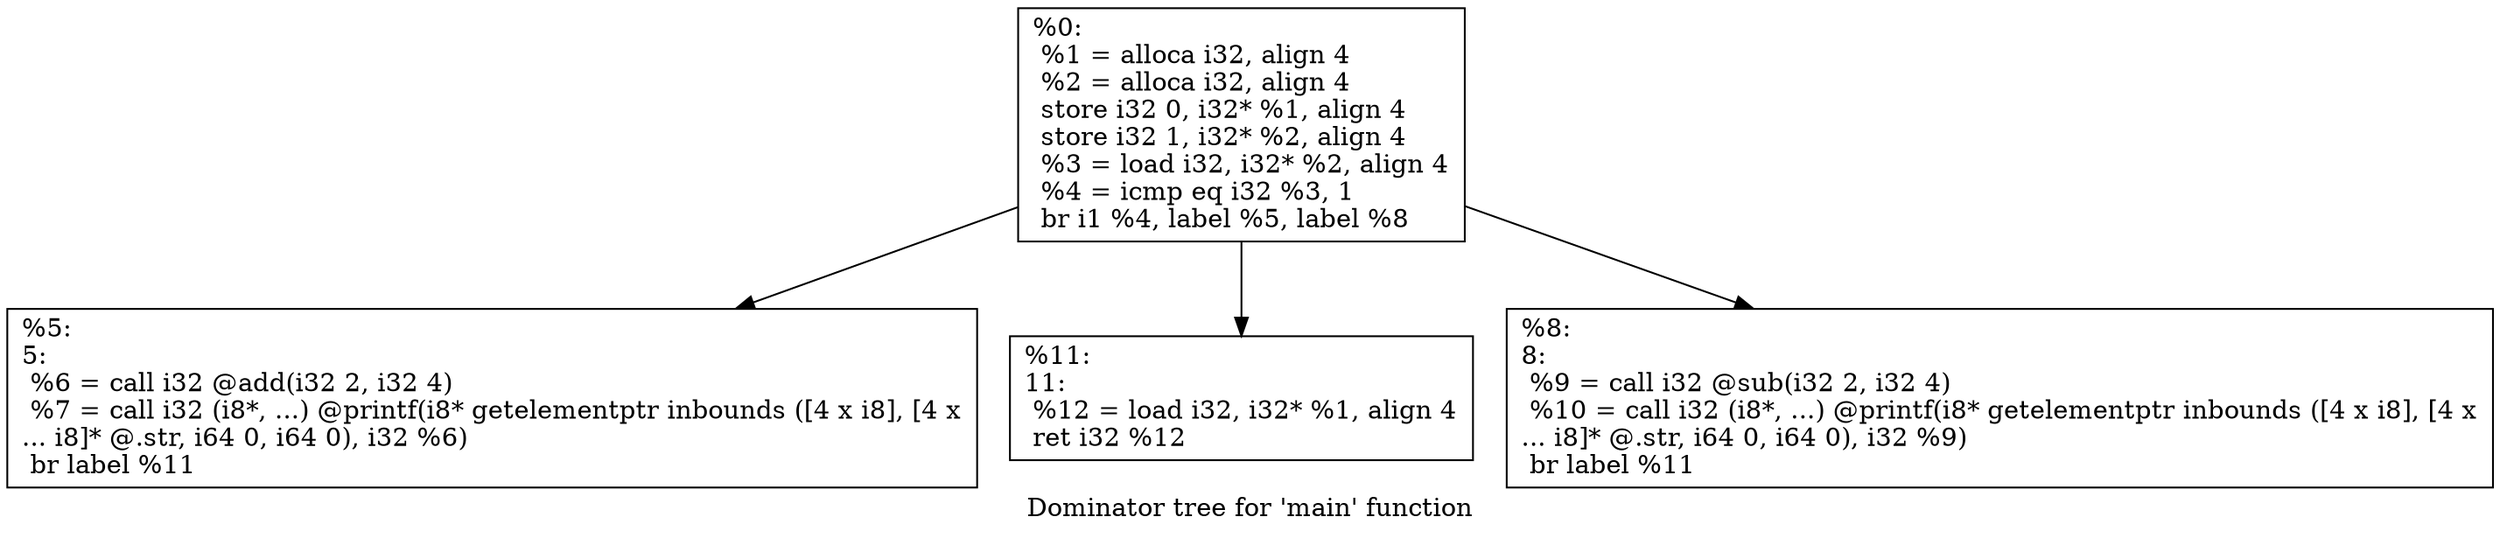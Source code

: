 digraph "Dominator tree for 'main' function" {
	label="Dominator tree for 'main' function";

	Node0x565459d88080 [shape=record,label="{%0:\l  %1 = alloca i32, align 4\l  %2 = alloca i32, align 4\l  store i32 0, i32* %1, align 4\l  store i32 1, i32* %2, align 4\l  %3 = load i32, i32* %2, align 4\l  %4 = icmp eq i32 %3, 1\l  br i1 %4, label %5, label %8\l}"];
	Node0x565459d88080 -> Node0x565459d884f0;
	Node0x565459d88080 -> Node0x565459d88550;
	Node0x565459d88080 -> Node0x565459d885b0;
	Node0x565459d884f0 [shape=record,label="{%5:\l5:                                                \l  %6 = call i32 @add(i32 2, i32 4)\l  %7 = call i32 (i8*, ...) @printf(i8* getelementptr inbounds ([4 x i8], [4 x\l... i8]* @.str, i64 0, i64 0), i32 %6)\l  br label %11\l}"];
	Node0x565459d88550 [shape=record,label="{%11:\l11:                                               \l  %12 = load i32, i32* %1, align 4\l  ret i32 %12\l}"];
	Node0x565459d885b0 [shape=record,label="{%8:\l8:                                                \l  %9 = call i32 @sub(i32 2, i32 4)\l  %10 = call i32 (i8*, ...) @printf(i8* getelementptr inbounds ([4 x i8], [4 x\l... i8]* @.str, i64 0, i64 0), i32 %9)\l  br label %11\l}"];
}
